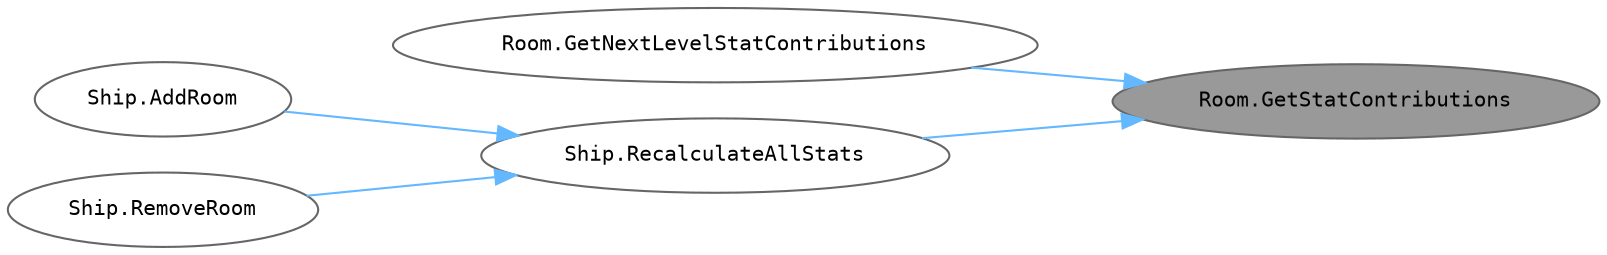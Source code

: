 digraph "Room.GetStatContributions"
{
 // INTERACTIVE_SVG=YES
 // LATEX_PDF_SIZE
  bgcolor="transparent";
  edge [fontname=Helvetica,fontsize=10,labelfontname=Helvetica,labelfontsize=10];
  node [fontname=Helvetica,fontsize=10,fontname=Consolas fontsize=10 style=filled height=0.2 width=0.4 margin=0.1];
  rankdir="RL";
  Node1 [id="Node000001",label="Room.GetStatContributions",height=0.2,width=0.4,color="gray40", fillcolor="grey60", style="filled", fontcolor="black",tooltip="방이 함선 스탯에 기여하는 값을 반환합니다."];
  Node1 -> Node2 [id="edge1_Node000001_Node000002",dir="back",color="steelblue1",style="solid",tooltip=" "];
  Node2 [id="Node000002",label="Room.GetNextLevelStatContributions",height=0.2,width=0.4,color="grey40", fillcolor="white", style="filled",URL="$class_room.html#abf5957c928b44ff6462c72a50efff69a",tooltip="다음 레벨에서의 스탯 기여도를 반환합니다."];
  Node1 -> Node3 [id="edge2_Node000001_Node000003",dir="back",color="steelblue1",style="solid",tooltip=" "];
  Node3 [id="Node000003",label="Ship.RecalculateAllStats",height=0.2,width=0.4,color="grey40", fillcolor="white", style="filled",URL="$class_ship.html#a8f3f2bdca106f32f2d4c2b3f892a139f",tooltip="현재 함선의 모든 스탯을 다시 계산합니다. 방, 시스템, 선원의 기여도를 반영합니다."];
  Node3 -> Node4 [id="edge3_Node000003_Node000004",dir="back",color="steelblue1",style="solid",tooltip=" "];
  Node4 [id="Node000004",label="Ship.AddRoom",height=0.2,width=0.4,color="grey40", fillcolor="white", style="filled",URL="$class_ship.html#a49933abe7fdaac6c26deeb0e90a9046d",tooltip="룸을 해당 위치에 배치하고 관련 정보를 갱신합니다."];
  Node3 -> Node5 [id="edge4_Node000003_Node000005",dir="back",color="steelblue1",style="solid",tooltip=" "];
  Node5 [id="Node000005",label="Ship.RemoveRoom",height=0.2,width=0.4,color="grey40", fillcolor="white", style="filled",URL="$class_ship.html#ae75b7654ffda7bb8096c0054cdacc8b0",tooltip="지정한 룸을 함선에서 제거합니다."];
}
